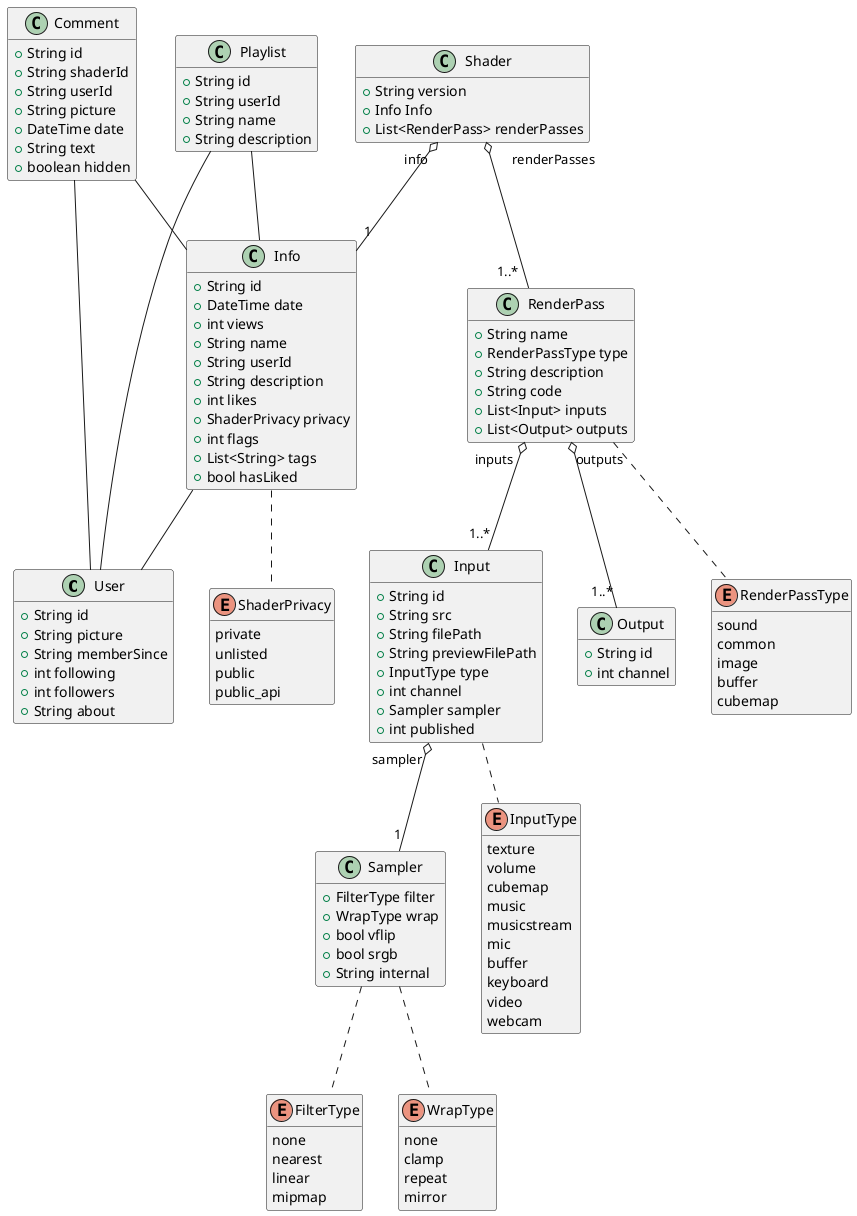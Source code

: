 @startuml model

hide methods

class User {
 +String id
 +String picture
 +String memberSince
 +int following
 +int followers
 +String about
}

class Comment {
    +String id
    +String shaderId
    +String userId
    +String picture
    +DateTime date
    +String text
    +boolean hidden
}

enum ShaderPrivacy {
    private
    unlisted
    public
    public_api
}

class Info {
    +String id
    +DateTime date
    +int views 
    +String name
    +String userId
    +String description
    +int likes
    +ShaderPrivacy privacy
    +int flags
    +List<String> tags
    +bool hasLiked
}

enum FilterType {
    none
    nearest
    linear
    mipmap
}

enum WrapType {
    none
    clamp
    repeat
    mirror
}

class Sampler {
    +FilterType filter
    +WrapType wrap
    +bool vflip
    +bool srgb
    +String internal
}

enum InputType {
    texture
    volume
    cubemap
    music
    musicstream
    mic
    buffer
    keyboard
    video
    webcam
}

class Input {
    +String id
    +String src
    +String filePath
    +String previewFilePath
    +InputType type
    +int channel
    +Sampler sampler
    +int published
}

class Output {
    +String id
    +int channel
}

enum RenderPassType {
    sound
    common
    image
    buffer
    cubemap
}

class RenderPass {
    +String name
    +RenderPassType type
    +String description
    +String code
    +List<Input> inputs
    +List<Output> outputs

}

class Shader {
    +String version
    +Info Info
    +List<RenderPass> renderPasses
}

class Playlist {
    +String id
    +String userId
    +String name
    +String description
}

Info  .. ShaderPrivacy
Sampler .. FilterType
Sampler .. WrapType
Input .. InputType
RenderPass .. RenderPassType

Shader "             info" o-- "1" Info
Shader "     renderPasses" o-- "1..*  " RenderPass
RenderPass "inputs  " o-- "1..*" Input
RenderPass "outputs" o-- "1..*" Output
Input "sampler " o-- "1" Sampler

Info -- User
Playlist -- Info
Playlist -- User
Comment -- Info
Comment -- User

@enduml